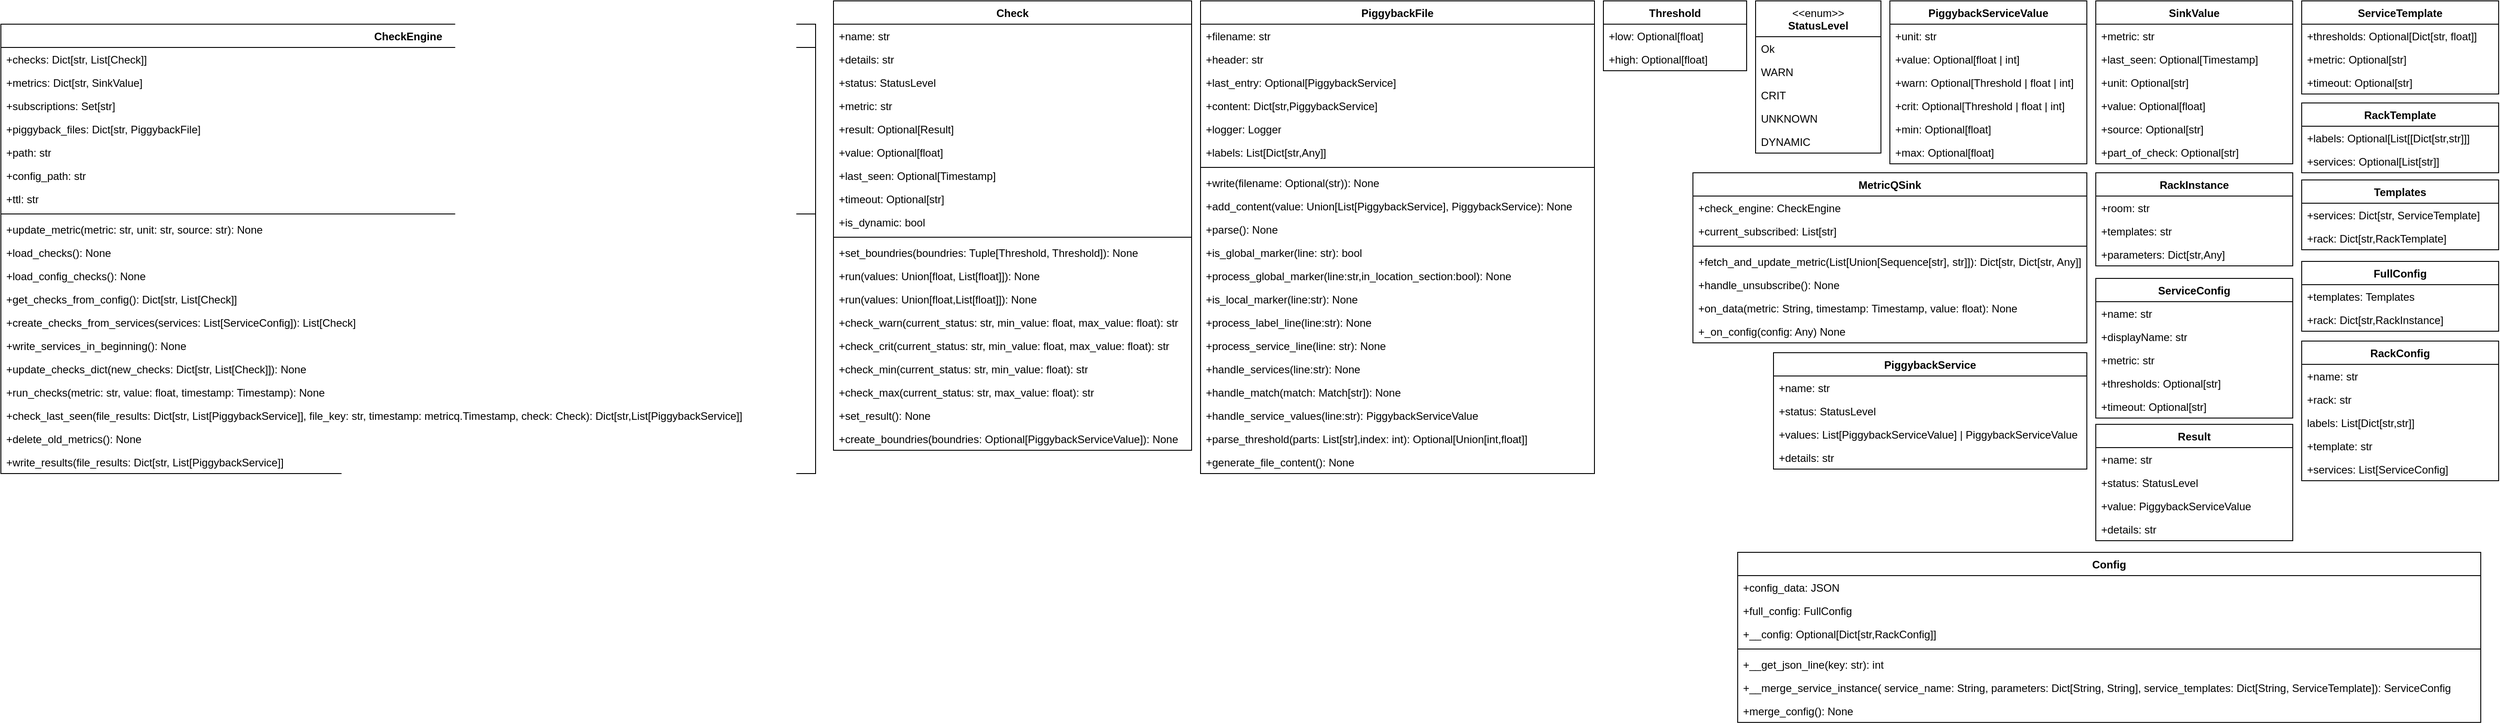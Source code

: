 <mxfile version="26.2.3">
  <diagram name="Page-1" id="OZbyIuNmOI4yqD_JnYF7">
    <mxGraphModel dx="3698" dy="828" grid="1" gridSize="10" guides="1" tooltips="1" connect="1" arrows="1" fold="1" page="1" pageScale="1" pageWidth="1169" pageHeight="827" math="0" shadow="0">
      <root>
        <mxCell id="0" />
        <mxCell id="1" parent="0" />
        <mxCell id="0-AHexJzBqizhexnup21-1" value="MetricQSink" style="swimlane;fontStyle=1;align=center;verticalAlign=top;childLayout=stackLayout;horizontal=1;startSize=26;horizontalStack=0;resizeParent=1;resizeParentMax=0;resizeLast=0;collapsible=1;marginBottom=0;whiteSpace=wrap;html=1;" parent="1" vertex="1">
          <mxGeometry x="260" y="202" width="440" height="190" as="geometry" />
        </mxCell>
        <mxCell id="0-AHexJzBqizhexnup21-2" value="+check_engine: CheckEngine" style="text;strokeColor=none;fillColor=none;align=left;verticalAlign=top;spacingLeft=4;spacingRight=4;overflow=hidden;rotatable=0;points=[[0,0.5],[1,0.5]];portConstraint=eastwest;whiteSpace=wrap;html=1;" parent="0-AHexJzBqizhexnup21-1" vertex="1">
          <mxGeometry y="26" width="440" height="26" as="geometry" />
        </mxCell>
        <mxCell id="0-AHexJzBqizhexnup21-8" value="+current_subscribed: List[str]" style="text;strokeColor=none;fillColor=none;align=left;verticalAlign=top;spacingLeft=4;spacingRight=4;overflow=hidden;rotatable=0;points=[[0,0.5],[1,0.5]];portConstraint=eastwest;whiteSpace=wrap;html=1;" parent="0-AHexJzBqizhexnup21-1" vertex="1">
          <mxGeometry y="52" width="440" height="26" as="geometry" />
        </mxCell>
        <mxCell id="0-AHexJzBqizhexnup21-3" value="" style="line;strokeWidth=1;fillColor=none;align=left;verticalAlign=middle;spacingTop=-1;spacingLeft=3;spacingRight=3;rotatable=0;labelPosition=right;points=[];portConstraint=eastwest;strokeColor=inherit;" parent="0-AHexJzBqizhexnup21-1" vertex="1">
          <mxGeometry y="78" width="440" height="8" as="geometry" />
        </mxCell>
        <mxCell id="0-AHexJzBqizhexnup21-4" value="&lt;div&gt;+fetch_and_update_metric(List[Union[Sequence[str], str]]): Dict[str, Dict[str, Any]]&lt;/div&gt;" style="text;strokeColor=none;fillColor=none;align=left;verticalAlign=top;spacingLeft=4;spacingRight=4;overflow=hidden;rotatable=0;points=[[0,0.5],[1,0.5]];portConstraint=eastwest;whiteSpace=wrap;html=1;" parent="0-AHexJzBqizhexnup21-1" vertex="1">
          <mxGeometry y="86" width="440" height="26" as="geometry" />
        </mxCell>
        <mxCell id="0-AHexJzBqizhexnup21-5" value="+handle_unsubscribe(): None" style="text;strokeColor=none;fillColor=none;align=left;verticalAlign=top;spacingLeft=4;spacingRight=4;overflow=hidden;rotatable=0;points=[[0,0.5],[1,0.5]];portConstraint=eastwest;whiteSpace=wrap;html=1;" parent="0-AHexJzBqizhexnup21-1" vertex="1">
          <mxGeometry y="112" width="440" height="26" as="geometry" />
        </mxCell>
        <mxCell id="0-AHexJzBqizhexnup21-6" value="+on_data(metric: String, timestamp: Timestamp, value: float): None" style="text;strokeColor=none;fillColor=none;align=left;verticalAlign=top;spacingLeft=4;spacingRight=4;overflow=hidden;rotatable=0;points=[[0,0.5],[1,0.5]];portConstraint=eastwest;whiteSpace=wrap;html=1;" parent="0-AHexJzBqizhexnup21-1" vertex="1">
          <mxGeometry y="138" width="440" height="26" as="geometry" />
        </mxCell>
        <mxCell id="0-AHexJzBqizhexnup21-7" value="+_on_config(config: Any) None" style="text;strokeColor=none;fillColor=none;align=left;verticalAlign=top;spacingLeft=4;spacingRight=4;overflow=hidden;rotatable=0;points=[[0,0.5],[1,0.5]];portConstraint=eastwest;whiteSpace=wrap;html=1;" parent="0-AHexJzBqizhexnup21-1" vertex="1">
          <mxGeometry y="164" width="440" height="26" as="geometry" />
        </mxCell>
        <mxCell id="0-AHexJzBqizhexnup21-13" value="SinkValue" style="swimlane;fontStyle=1;align=center;verticalAlign=top;childLayout=stackLayout;horizontal=1;startSize=26;horizontalStack=0;resizeParent=1;resizeParentMax=0;resizeLast=0;collapsible=1;marginBottom=0;whiteSpace=wrap;html=1;" parent="1" vertex="1">
          <mxGeometry x="710" y="10" width="220" height="182" as="geometry" />
        </mxCell>
        <mxCell id="0-AHexJzBqizhexnup21-18" value="+metric: str" style="text;strokeColor=none;fillColor=none;align=left;verticalAlign=top;spacingLeft=4;spacingRight=4;overflow=hidden;rotatable=0;points=[[0,0.5],[1,0.5]];portConstraint=eastwest;whiteSpace=wrap;html=1;" parent="0-AHexJzBqizhexnup21-13" vertex="1">
          <mxGeometry y="26" width="220" height="26" as="geometry" />
        </mxCell>
        <mxCell id="0-AHexJzBqizhexnup21-17" value="+last_seen: Optional[Timestamp]" style="text;strokeColor=none;fillColor=none;align=left;verticalAlign=top;spacingLeft=4;spacingRight=4;overflow=hidden;rotatable=0;points=[[0,0.5],[1,0.5]];portConstraint=eastwest;whiteSpace=wrap;html=1;" parent="0-AHexJzBqizhexnup21-13" vertex="1">
          <mxGeometry y="52" width="220" height="26" as="geometry" />
        </mxCell>
        <mxCell id="0-AHexJzBqizhexnup21-19" value="+unit: Optional[str]" style="text;strokeColor=none;fillColor=none;align=left;verticalAlign=top;spacingLeft=4;spacingRight=4;overflow=hidden;rotatable=0;points=[[0,0.5],[1,0.5]];portConstraint=eastwest;whiteSpace=wrap;html=1;" parent="0-AHexJzBqizhexnup21-13" vertex="1">
          <mxGeometry y="78" width="220" height="26" as="geometry" />
        </mxCell>
        <mxCell id="0-AHexJzBqizhexnup21-21" value="+value: Optional[float]" style="text;strokeColor=none;fillColor=none;align=left;verticalAlign=top;spacingLeft=4;spacingRight=4;overflow=hidden;rotatable=0;points=[[0,0.5],[1,0.5]];portConstraint=eastwest;whiteSpace=wrap;html=1;" parent="0-AHexJzBqizhexnup21-13" vertex="1">
          <mxGeometry y="104" width="220" height="26" as="geometry" />
        </mxCell>
        <mxCell id="0-AHexJzBqizhexnup21-20" value="+source: Optional[str]" style="text;strokeColor=none;fillColor=none;align=left;verticalAlign=top;spacingLeft=4;spacingRight=4;overflow=hidden;rotatable=0;points=[[0,0.5],[1,0.5]];portConstraint=eastwest;whiteSpace=wrap;html=1;" parent="0-AHexJzBqizhexnup21-13" vertex="1">
          <mxGeometry y="130" width="220" height="26" as="geometry" />
        </mxCell>
        <mxCell id="0-AHexJzBqizhexnup21-14" value="+part_of_check: Optional[str]" style="text;strokeColor=none;fillColor=none;align=left;verticalAlign=top;spacingLeft=4;spacingRight=4;overflow=hidden;rotatable=0;points=[[0,0.5],[1,0.5]];portConstraint=eastwest;whiteSpace=wrap;html=1;" parent="0-AHexJzBqizhexnup21-13" vertex="1">
          <mxGeometry y="156" width="220" height="26" as="geometry" />
        </mxCell>
        <mxCell id="0-AHexJzBqizhexnup21-30" value="ServiceTemplate" style="swimlane;fontStyle=1;align=center;verticalAlign=top;childLayout=stackLayout;horizontal=1;startSize=26;horizontalStack=0;resizeParent=1;resizeParentMax=0;resizeLast=0;collapsible=1;marginBottom=0;whiteSpace=wrap;html=1;" parent="1" vertex="1">
          <mxGeometry x="940" y="10" width="220" height="104" as="geometry" />
        </mxCell>
        <mxCell id="0-AHexJzBqizhexnup21-31" value="+thresholds: Optional[Dict[str, float]]" style="text;strokeColor=none;fillColor=none;align=left;verticalAlign=top;spacingLeft=4;spacingRight=4;overflow=hidden;rotatable=0;points=[[0,0.5],[1,0.5]];portConstraint=eastwest;whiteSpace=wrap;html=1;" parent="0-AHexJzBqizhexnup21-30" vertex="1">
          <mxGeometry y="26" width="220" height="26" as="geometry" />
        </mxCell>
        <mxCell id="0-AHexJzBqizhexnup21-32" value="+metric: Optional[str]" style="text;strokeColor=none;fillColor=none;align=left;verticalAlign=top;spacingLeft=4;spacingRight=4;overflow=hidden;rotatable=0;points=[[0,0.5],[1,0.5]];portConstraint=eastwest;whiteSpace=wrap;html=1;" parent="0-AHexJzBqizhexnup21-30" vertex="1">
          <mxGeometry y="52" width="220" height="26" as="geometry" />
        </mxCell>
        <mxCell id="0-AHexJzBqizhexnup21-33" value="+timeout: Optional[str]" style="text;strokeColor=none;fillColor=none;align=left;verticalAlign=top;spacingLeft=4;spacingRight=4;overflow=hidden;rotatable=0;points=[[0,0.5],[1,0.5]];portConstraint=eastwest;whiteSpace=wrap;html=1;" parent="0-AHexJzBqizhexnup21-30" vertex="1">
          <mxGeometry y="78" width="220" height="26" as="geometry" />
        </mxCell>
        <mxCell id="0-AHexJzBqizhexnup21-37" value="RackTemplate" style="swimlane;fontStyle=1;align=center;verticalAlign=top;childLayout=stackLayout;horizontal=1;startSize=26;horizontalStack=0;resizeParent=1;resizeParentMax=0;resizeLast=0;collapsible=1;marginBottom=0;whiteSpace=wrap;html=1;" parent="1" vertex="1">
          <mxGeometry x="940" y="124" width="220" height="78" as="geometry" />
        </mxCell>
        <mxCell id="0-AHexJzBqizhexnup21-38" value="+labels: Optional[List[[Dict[str,str]]]" style="text;strokeColor=none;fillColor=none;align=left;verticalAlign=top;spacingLeft=4;spacingRight=4;overflow=hidden;rotatable=0;points=[[0,0.5],[1,0.5]];portConstraint=eastwest;whiteSpace=wrap;html=1;" parent="0-AHexJzBqizhexnup21-37" vertex="1">
          <mxGeometry y="26" width="220" height="26" as="geometry" />
        </mxCell>
        <mxCell id="0-AHexJzBqizhexnup21-39" value="+services: Optional[List[str]]" style="text;strokeColor=none;fillColor=none;align=left;verticalAlign=top;spacingLeft=4;spacingRight=4;overflow=hidden;rotatable=0;points=[[0,0.5],[1,0.5]];portConstraint=eastwest;whiteSpace=wrap;html=1;" parent="0-AHexJzBqizhexnup21-37" vertex="1">
          <mxGeometry y="52" width="220" height="26" as="geometry" />
        </mxCell>
        <mxCell id="0-AHexJzBqizhexnup21-41" value="Templates" style="swimlane;fontStyle=1;align=center;verticalAlign=top;childLayout=stackLayout;horizontal=1;startSize=26;horizontalStack=0;resizeParent=1;resizeParentMax=0;resizeLast=0;collapsible=1;marginBottom=0;whiteSpace=wrap;html=1;" parent="1" vertex="1">
          <mxGeometry x="940" y="210" width="220" height="78" as="geometry" />
        </mxCell>
        <mxCell id="0-AHexJzBqizhexnup21-42" value="+services: Dict[str, ServiceTemplate]" style="text;strokeColor=none;fillColor=none;align=left;verticalAlign=top;spacingLeft=4;spacingRight=4;overflow=hidden;rotatable=0;points=[[0,0.5],[1,0.5]];portConstraint=eastwest;whiteSpace=wrap;html=1;" parent="0-AHexJzBqizhexnup21-41" vertex="1">
          <mxGeometry y="26" width="220" height="26" as="geometry" />
        </mxCell>
        <mxCell id="0-AHexJzBqizhexnup21-43" value="+rack: Dict[str,RackTemplate]" style="text;strokeColor=none;fillColor=none;align=left;verticalAlign=top;spacingLeft=4;spacingRight=4;overflow=hidden;rotatable=0;points=[[0,0.5],[1,0.5]];portConstraint=eastwest;whiteSpace=wrap;html=1;" parent="0-AHexJzBqizhexnup21-41" vertex="1">
          <mxGeometry y="52" width="220" height="26" as="geometry" />
        </mxCell>
        <mxCell id="0-AHexJzBqizhexnup21-44" value="RackInstance" style="swimlane;fontStyle=1;align=center;verticalAlign=top;childLayout=stackLayout;horizontal=1;startSize=26;horizontalStack=0;resizeParent=1;resizeParentMax=0;resizeLast=0;collapsible=1;marginBottom=0;whiteSpace=wrap;html=1;" parent="1" vertex="1">
          <mxGeometry x="710" y="202" width="220" height="104" as="geometry" />
        </mxCell>
        <mxCell id="0-AHexJzBqizhexnup21-45" value="+room: str" style="text;strokeColor=none;fillColor=none;align=left;verticalAlign=top;spacingLeft=4;spacingRight=4;overflow=hidden;rotatable=0;points=[[0,0.5],[1,0.5]];portConstraint=eastwest;whiteSpace=wrap;html=1;" parent="0-AHexJzBqizhexnup21-44" vertex="1">
          <mxGeometry y="26" width="220" height="26" as="geometry" />
        </mxCell>
        <mxCell id="0-AHexJzBqizhexnup21-46" value="+templates: str" style="text;strokeColor=none;fillColor=none;align=left;verticalAlign=top;spacingLeft=4;spacingRight=4;overflow=hidden;rotatable=0;points=[[0,0.5],[1,0.5]];portConstraint=eastwest;whiteSpace=wrap;html=1;" parent="0-AHexJzBqizhexnup21-44" vertex="1">
          <mxGeometry y="52" width="220" height="26" as="geometry" />
        </mxCell>
        <mxCell id="0-AHexJzBqizhexnup21-47" value="+parameters: Dict[str,Any]" style="text;strokeColor=none;fillColor=none;align=left;verticalAlign=top;spacingLeft=4;spacingRight=4;overflow=hidden;rotatable=0;points=[[0,0.5],[1,0.5]];portConstraint=eastwest;whiteSpace=wrap;html=1;" parent="0-AHexJzBqizhexnup21-44" vertex="1">
          <mxGeometry y="78" width="220" height="26" as="geometry" />
        </mxCell>
        <mxCell id="0-AHexJzBqizhexnup21-48" value="FullConfig" style="swimlane;fontStyle=1;align=center;verticalAlign=top;childLayout=stackLayout;horizontal=1;startSize=26;horizontalStack=0;resizeParent=1;resizeParentMax=0;resizeLast=0;collapsible=1;marginBottom=0;whiteSpace=wrap;html=1;" parent="1" vertex="1">
          <mxGeometry x="940" y="301" width="220" height="78" as="geometry" />
        </mxCell>
        <mxCell id="0-AHexJzBqizhexnup21-49" value="+templates: Templates" style="text;strokeColor=none;fillColor=none;align=left;verticalAlign=top;spacingLeft=4;spacingRight=4;overflow=hidden;rotatable=0;points=[[0,0.5],[1,0.5]];portConstraint=eastwest;whiteSpace=wrap;html=1;" parent="0-AHexJzBqizhexnup21-48" vertex="1">
          <mxGeometry y="26" width="220" height="26" as="geometry" />
        </mxCell>
        <mxCell id="0-AHexJzBqizhexnup21-50" value="+rack: Dict[str,RackInstance]" style="text;strokeColor=none;fillColor=none;align=left;verticalAlign=top;spacingLeft=4;spacingRight=4;overflow=hidden;rotatable=0;points=[[0,0.5],[1,0.5]];portConstraint=eastwest;whiteSpace=wrap;html=1;" parent="0-AHexJzBqizhexnup21-48" vertex="1">
          <mxGeometry y="52" width="220" height="26" as="geometry" />
        </mxCell>
        <mxCell id="0-AHexJzBqizhexnup21-51" value="ServiceConfig" style="swimlane;fontStyle=1;align=center;verticalAlign=top;childLayout=stackLayout;horizontal=1;startSize=26;horizontalStack=0;resizeParent=1;resizeParentMax=0;resizeLast=0;collapsible=1;marginBottom=0;whiteSpace=wrap;html=1;" parent="1" vertex="1">
          <mxGeometry x="710" y="320" width="220" height="156" as="geometry" />
        </mxCell>
        <mxCell id="0-AHexJzBqizhexnup21-52" value="+name: str" style="text;strokeColor=none;fillColor=none;align=left;verticalAlign=top;spacingLeft=4;spacingRight=4;overflow=hidden;rotatable=0;points=[[0,0.5],[1,0.5]];portConstraint=eastwest;whiteSpace=wrap;html=1;" parent="0-AHexJzBqizhexnup21-51" vertex="1">
          <mxGeometry y="26" width="220" height="26" as="geometry" />
        </mxCell>
        <mxCell id="0-AHexJzBqizhexnup21-53" value="+displayName: str" style="text;strokeColor=none;fillColor=none;align=left;verticalAlign=top;spacingLeft=4;spacingRight=4;overflow=hidden;rotatable=0;points=[[0,0.5],[1,0.5]];portConstraint=eastwest;whiteSpace=wrap;html=1;" parent="0-AHexJzBqizhexnup21-51" vertex="1">
          <mxGeometry y="52" width="220" height="26" as="geometry" />
        </mxCell>
        <mxCell id="0-AHexJzBqizhexnup21-54" value="+metric: str" style="text;strokeColor=none;fillColor=none;align=left;verticalAlign=top;spacingLeft=4;spacingRight=4;overflow=hidden;rotatable=0;points=[[0,0.5],[1,0.5]];portConstraint=eastwest;whiteSpace=wrap;html=1;" parent="0-AHexJzBqizhexnup21-51" vertex="1">
          <mxGeometry y="78" width="220" height="26" as="geometry" />
        </mxCell>
        <mxCell id="0-AHexJzBqizhexnup21-55" value="+thresholds: Optional[str]" style="text;strokeColor=none;fillColor=none;align=left;verticalAlign=top;spacingLeft=4;spacingRight=4;overflow=hidden;rotatable=0;points=[[0,0.5],[1,0.5]];portConstraint=eastwest;whiteSpace=wrap;html=1;" parent="0-AHexJzBqizhexnup21-51" vertex="1">
          <mxGeometry y="104" width="220" height="26" as="geometry" />
        </mxCell>
        <mxCell id="0-AHexJzBqizhexnup21-56" value="+timeout: Optional[str]" style="text;strokeColor=none;fillColor=none;align=left;verticalAlign=top;spacingLeft=4;spacingRight=4;overflow=hidden;rotatable=0;points=[[0,0.5],[1,0.5]];portConstraint=eastwest;whiteSpace=wrap;html=1;" parent="0-AHexJzBqizhexnup21-51" vertex="1">
          <mxGeometry y="130" width="220" height="26" as="geometry" />
        </mxCell>
        <mxCell id="0-AHexJzBqizhexnup21-58" value="RackConfig" style="swimlane;fontStyle=1;align=center;verticalAlign=top;childLayout=stackLayout;horizontal=1;startSize=26;horizontalStack=0;resizeParent=1;resizeParentMax=0;resizeLast=0;collapsible=1;marginBottom=0;whiteSpace=wrap;html=1;" parent="1" vertex="1">
          <mxGeometry x="940" y="390" width="220" height="156" as="geometry" />
        </mxCell>
        <mxCell id="0-AHexJzBqizhexnup21-59" value="+name: str" style="text;strokeColor=none;fillColor=none;align=left;verticalAlign=top;spacingLeft=4;spacingRight=4;overflow=hidden;rotatable=0;points=[[0,0.5],[1,0.5]];portConstraint=eastwest;whiteSpace=wrap;html=1;" parent="0-AHexJzBqizhexnup21-58" vertex="1">
          <mxGeometry y="26" width="220" height="26" as="geometry" />
        </mxCell>
        <mxCell id="0-AHexJzBqizhexnup21-60" value="+rack: str" style="text;strokeColor=none;fillColor=none;align=left;verticalAlign=top;spacingLeft=4;spacingRight=4;overflow=hidden;rotatable=0;points=[[0,0.5],[1,0.5]];portConstraint=eastwest;whiteSpace=wrap;html=1;" parent="0-AHexJzBqizhexnup21-58" vertex="1">
          <mxGeometry y="52" width="220" height="26" as="geometry" />
        </mxCell>
        <mxCell id="0-AHexJzBqizhexnup21-61" value="labels: List[Dict[str,str]]" style="text;strokeColor=none;fillColor=none;align=left;verticalAlign=top;spacingLeft=4;spacingRight=4;overflow=hidden;rotatable=0;points=[[0,0.5],[1,0.5]];portConstraint=eastwest;whiteSpace=wrap;html=1;" parent="0-AHexJzBqizhexnup21-58" vertex="1">
          <mxGeometry y="78" width="220" height="26" as="geometry" />
        </mxCell>
        <mxCell id="0-AHexJzBqizhexnup21-62" value="+template: str" style="text;strokeColor=none;fillColor=none;align=left;verticalAlign=top;spacingLeft=4;spacingRight=4;overflow=hidden;rotatable=0;points=[[0,0.5],[1,0.5]];portConstraint=eastwest;whiteSpace=wrap;html=1;" parent="0-AHexJzBqizhexnup21-58" vertex="1">
          <mxGeometry y="104" width="220" height="26" as="geometry" />
        </mxCell>
        <mxCell id="0-AHexJzBqizhexnup21-63" value="+services: List[ServiceConfig]" style="text;strokeColor=none;fillColor=none;align=left;verticalAlign=top;spacingLeft=4;spacingRight=4;overflow=hidden;rotatable=0;points=[[0,0.5],[1,0.5]];portConstraint=eastwest;whiteSpace=wrap;html=1;" parent="0-AHexJzBqizhexnup21-58" vertex="1">
          <mxGeometry y="130" width="220" height="26" as="geometry" />
        </mxCell>
        <mxCell id="0-AHexJzBqizhexnup21-64" value="Config" style="swimlane;fontStyle=1;align=center;verticalAlign=top;childLayout=stackLayout;horizontal=1;startSize=26;horizontalStack=0;resizeParent=1;resizeParentMax=0;resizeLast=0;collapsible=1;marginBottom=0;whiteSpace=wrap;html=1;" parent="1" vertex="1">
          <mxGeometry x="310" y="626" width="830" height="190" as="geometry" />
        </mxCell>
        <mxCell id="0-AHexJzBqizhexnup21-68" value="+config_data: JSON" style="text;strokeColor=none;fillColor=none;align=left;verticalAlign=top;spacingLeft=4;spacingRight=4;overflow=hidden;rotatable=0;points=[[0,0.5],[1,0.5]];portConstraint=eastwest;whiteSpace=wrap;html=1;" parent="0-AHexJzBqizhexnup21-64" vertex="1">
          <mxGeometry y="26" width="830" height="26" as="geometry" />
        </mxCell>
        <mxCell id="0-AHexJzBqizhexnup21-69" value="+full_config: FullConfig" style="text;strokeColor=none;fillColor=none;align=left;verticalAlign=top;spacingLeft=4;spacingRight=4;overflow=hidden;rotatable=0;points=[[0,0.5],[1,0.5]];portConstraint=eastwest;whiteSpace=wrap;html=1;" parent="0-AHexJzBqizhexnup21-64" vertex="1">
          <mxGeometry y="52" width="830" height="26" as="geometry" />
        </mxCell>
        <mxCell id="0-AHexJzBqizhexnup21-65" value="+__config: Optional[Dict[str,RackConfig]]" style="text;strokeColor=none;fillColor=none;align=left;verticalAlign=top;spacingLeft=4;spacingRight=4;overflow=hidden;rotatable=0;points=[[0,0.5],[1,0.5]];portConstraint=eastwest;whiteSpace=wrap;html=1;" parent="0-AHexJzBqizhexnup21-64" vertex="1">
          <mxGeometry y="78" width="830" height="26" as="geometry" />
        </mxCell>
        <mxCell id="0-AHexJzBqizhexnup21-66" value="" style="line;strokeWidth=1;fillColor=none;align=left;verticalAlign=middle;spacingTop=-1;spacingLeft=3;spacingRight=3;rotatable=0;labelPosition=right;points=[];portConstraint=eastwest;strokeColor=inherit;" parent="0-AHexJzBqizhexnup21-64" vertex="1">
          <mxGeometry y="104" width="830" height="8" as="geometry" />
        </mxCell>
        <mxCell id="0-AHexJzBqizhexnup21-71" value="+__get_json_line(key: str): int" style="text;strokeColor=none;fillColor=none;align=left;verticalAlign=top;spacingLeft=4;spacingRight=4;overflow=hidden;rotatable=0;points=[[0,0.5],[1,0.5]];portConstraint=eastwest;whiteSpace=wrap;html=1;" parent="0-AHexJzBqizhexnup21-64" vertex="1">
          <mxGeometry y="112" width="830" height="26" as="geometry" />
        </mxCell>
        <mxCell id="0-AHexJzBqizhexnup21-70" value="+__merge_service_instance(&amp;nbsp;service_name: String, parameters: Dict[String, String], service_templates: Dict[String, ServiceTemplate]): ServiceConfig" style="text;strokeColor=none;fillColor=none;align=left;verticalAlign=top;spacingLeft=4;spacingRight=4;overflow=hidden;rotatable=0;points=[[0,0.5],[1,0.5]];portConstraint=eastwest;whiteSpace=wrap;html=1;" parent="0-AHexJzBqizhexnup21-64" vertex="1">
          <mxGeometry y="138" width="830" height="26" as="geometry" />
        </mxCell>
        <mxCell id="0-AHexJzBqizhexnup21-67" value="+merge_config(): None" style="text;strokeColor=none;fillColor=none;align=left;verticalAlign=top;spacingLeft=4;spacingRight=4;overflow=hidden;rotatable=0;points=[[0,0.5],[1,0.5]];portConstraint=eastwest;whiteSpace=wrap;html=1;" parent="0-AHexJzBqizhexnup21-64" vertex="1">
          <mxGeometry y="164" width="830" height="26" as="geometry" />
        </mxCell>
        <mxCell id="0-AHexJzBqizhexnup21-72" value="Result" style="swimlane;fontStyle=1;align=center;verticalAlign=top;childLayout=stackLayout;horizontal=1;startSize=26;horizontalStack=0;resizeParent=1;resizeParentMax=0;resizeLast=0;collapsible=1;marginBottom=0;whiteSpace=wrap;html=1;" parent="1" vertex="1">
          <mxGeometry x="710" y="483" width="220" height="130" as="geometry" />
        </mxCell>
        <mxCell id="0-AHexJzBqizhexnup21-73" value="+name: str" style="text;strokeColor=none;fillColor=none;align=left;verticalAlign=top;spacingLeft=4;spacingRight=4;overflow=hidden;rotatable=0;points=[[0,0.5],[1,0.5]];portConstraint=eastwest;whiteSpace=wrap;html=1;" parent="0-AHexJzBqizhexnup21-72" vertex="1">
          <mxGeometry y="26" width="220" height="26" as="geometry" />
        </mxCell>
        <mxCell id="0-AHexJzBqizhexnup21-74" value="+status: StatusLevel" style="text;strokeColor=none;fillColor=none;align=left;verticalAlign=top;spacingLeft=4;spacingRight=4;overflow=hidden;rotatable=0;points=[[0,0.5],[1,0.5]];portConstraint=eastwest;whiteSpace=wrap;html=1;" parent="0-AHexJzBqizhexnup21-72" vertex="1">
          <mxGeometry y="52" width="220" height="26" as="geometry" />
        </mxCell>
        <mxCell id="0-AHexJzBqizhexnup21-75" value="+value: PiggybackServiceValue" style="text;strokeColor=none;fillColor=none;align=left;verticalAlign=top;spacingLeft=4;spacingRight=4;overflow=hidden;rotatable=0;points=[[0,0.5],[1,0.5]];portConstraint=eastwest;whiteSpace=wrap;html=1;" parent="0-AHexJzBqizhexnup21-72" vertex="1">
          <mxGeometry y="78" width="220" height="26" as="geometry" />
        </mxCell>
        <mxCell id="0-AHexJzBqizhexnup21-76" value="+details: str" style="text;strokeColor=none;fillColor=none;align=left;verticalAlign=top;spacingLeft=4;spacingRight=4;overflow=hidden;rotatable=0;points=[[0,0.5],[1,0.5]];portConstraint=eastwest;whiteSpace=wrap;html=1;" parent="0-AHexJzBqizhexnup21-72" vertex="1">
          <mxGeometry y="104" width="220" height="26" as="geometry" />
        </mxCell>
        <mxCell id="0-AHexJzBqizhexnup21-78" value="Threshold" style="swimlane;fontStyle=1;align=center;verticalAlign=top;childLayout=stackLayout;horizontal=1;startSize=26;horizontalStack=0;resizeParent=1;resizeParentMax=0;resizeLast=0;collapsible=1;marginBottom=0;whiteSpace=wrap;html=1;" parent="1" vertex="1">
          <mxGeometry x="160" y="10" width="160" height="78" as="geometry" />
        </mxCell>
        <mxCell id="0-AHexJzBqizhexnup21-79" value="+low: Optional[float]" style="text;strokeColor=none;fillColor=none;align=left;verticalAlign=top;spacingLeft=4;spacingRight=4;overflow=hidden;rotatable=0;points=[[0,0.5],[1,0.5]];portConstraint=eastwest;whiteSpace=wrap;html=1;" parent="0-AHexJzBqizhexnup21-78" vertex="1">
          <mxGeometry y="26" width="160" height="26" as="geometry" />
        </mxCell>
        <mxCell id="0-AHexJzBqizhexnup21-82" value="+high: Optional[float]" style="text;strokeColor=none;fillColor=none;align=left;verticalAlign=top;spacingLeft=4;spacingRight=4;overflow=hidden;rotatable=0;points=[[0,0.5],[1,0.5]];portConstraint=eastwest;whiteSpace=wrap;html=1;" parent="0-AHexJzBqizhexnup21-78" vertex="1">
          <mxGeometry y="52" width="160" height="26" as="geometry" />
        </mxCell>
        <mxCell id="0-AHexJzBqizhexnup21-86" value="&amp;lt;&amp;lt;enum&amp;gt;&amp;gt;&lt;br&gt;&lt;b&gt;StatusLevel&lt;/b&gt;" style="swimlane;fontStyle=0;align=center;verticalAlign=top;childLayout=stackLayout;horizontal=1;startSize=40;horizontalStack=0;resizeParent=1;resizeParentMax=0;resizeLast=0;collapsible=0;marginBottom=0;html=1;whiteSpace=wrap;" parent="1" vertex="1">
          <mxGeometry x="330" y="10" width="140" height="170" as="geometry" />
        </mxCell>
        <mxCell id="0-AHexJzBqizhexnup21-94" value="Ok" style="text;strokeColor=none;fillColor=none;align=left;verticalAlign=top;spacingLeft=4;spacingRight=4;overflow=hidden;rotatable=0;points=[[0,0.5],[1,0.5]];portConstraint=eastwest;whiteSpace=wrap;html=1;" parent="0-AHexJzBqizhexnup21-86" vertex="1">
          <mxGeometry y="40" width="140" height="26" as="geometry" />
        </mxCell>
        <mxCell id="0-AHexJzBqizhexnup21-96" value="WARN" style="text;strokeColor=none;fillColor=none;align=left;verticalAlign=top;spacingLeft=4;spacingRight=4;overflow=hidden;rotatable=0;points=[[0,0.5],[1,0.5]];portConstraint=eastwest;whiteSpace=wrap;html=1;" parent="0-AHexJzBqizhexnup21-86" vertex="1">
          <mxGeometry y="66" width="140" height="26" as="geometry" />
        </mxCell>
        <mxCell id="0-AHexJzBqizhexnup21-97" value="CRIT" style="text;strokeColor=none;fillColor=none;align=left;verticalAlign=top;spacingLeft=4;spacingRight=4;overflow=hidden;rotatable=0;points=[[0,0.5],[1,0.5]];portConstraint=eastwest;whiteSpace=wrap;html=1;" parent="0-AHexJzBqizhexnup21-86" vertex="1">
          <mxGeometry y="92" width="140" height="26" as="geometry" />
        </mxCell>
        <mxCell id="0-AHexJzBqizhexnup21-98" value="UNKNOWN" style="text;strokeColor=none;fillColor=none;align=left;verticalAlign=top;spacingLeft=4;spacingRight=4;overflow=hidden;rotatable=0;points=[[0,0.5],[1,0.5]];portConstraint=eastwest;whiteSpace=wrap;html=1;" parent="0-AHexJzBqizhexnup21-86" vertex="1">
          <mxGeometry y="118" width="140" height="26" as="geometry" />
        </mxCell>
        <mxCell id="0-AHexJzBqizhexnup21-95" value="DYNAMIC" style="text;strokeColor=none;fillColor=none;align=left;verticalAlign=top;spacingLeft=4;spacingRight=4;overflow=hidden;rotatable=0;points=[[0,0.5],[1,0.5]];portConstraint=eastwest;whiteSpace=wrap;html=1;" parent="0-AHexJzBqizhexnup21-86" vertex="1">
          <mxGeometry y="144" width="140" height="26" as="geometry" />
        </mxCell>
        <mxCell id="0-AHexJzBqizhexnup21-99" value="PiggybackServiceValue" style="swimlane;fontStyle=1;align=center;verticalAlign=top;childLayout=stackLayout;horizontal=1;startSize=26;horizontalStack=0;resizeParent=1;resizeParentMax=0;resizeLast=0;collapsible=1;marginBottom=0;whiteSpace=wrap;html=1;" parent="1" vertex="1">
          <mxGeometry x="480" y="10" width="220" height="182" as="geometry" />
        </mxCell>
        <mxCell id="0-AHexJzBqizhexnup21-102" value="+unit: str" style="text;strokeColor=none;fillColor=none;align=left;verticalAlign=top;spacingLeft=4;spacingRight=4;overflow=hidden;rotatable=0;points=[[0,0.5],[1,0.5]];portConstraint=eastwest;whiteSpace=wrap;html=1;" parent="0-AHexJzBqizhexnup21-99" vertex="1">
          <mxGeometry y="26" width="220" height="26" as="geometry" />
        </mxCell>
        <mxCell id="0-AHexJzBqizhexnup21-100" value="+value: Optional[float | int]" style="text;strokeColor=none;fillColor=none;align=left;verticalAlign=top;spacingLeft=4;spacingRight=4;overflow=hidden;rotatable=0;points=[[0,0.5],[1,0.5]];portConstraint=eastwest;whiteSpace=wrap;html=1;" parent="0-AHexJzBqizhexnup21-99" vertex="1">
          <mxGeometry y="52" width="220" height="26" as="geometry" />
        </mxCell>
        <mxCell id="0-AHexJzBqizhexnup21-101" value="+warn: Optional[Threshold | float | int]" style="text;strokeColor=none;fillColor=none;align=left;verticalAlign=top;spacingLeft=4;spacingRight=4;overflow=hidden;rotatable=0;points=[[0,0.5],[1,0.5]];portConstraint=eastwest;whiteSpace=wrap;html=1;" parent="0-AHexJzBqizhexnup21-99" vertex="1">
          <mxGeometry y="78" width="220" height="26" as="geometry" />
        </mxCell>
        <mxCell id="0-AHexJzBqizhexnup21-103" value="+crit: Optional[Threshold | float | int]" style="text;strokeColor=none;fillColor=none;align=left;verticalAlign=top;spacingLeft=4;spacingRight=4;overflow=hidden;rotatable=0;points=[[0,0.5],[1,0.5]];portConstraint=eastwest;whiteSpace=wrap;html=1;" parent="0-AHexJzBqizhexnup21-99" vertex="1">
          <mxGeometry y="104" width="220" height="26" as="geometry" />
        </mxCell>
        <mxCell id="0-AHexJzBqizhexnup21-104" value="+min: Optional[float]" style="text;strokeColor=none;fillColor=none;align=left;verticalAlign=top;spacingLeft=4;spacingRight=4;overflow=hidden;rotatable=0;points=[[0,0.5],[1,0.5]];portConstraint=eastwest;whiteSpace=wrap;html=1;" parent="0-AHexJzBqizhexnup21-99" vertex="1">
          <mxGeometry y="130" width="220" height="26" as="geometry" />
        </mxCell>
        <mxCell id="0-AHexJzBqizhexnup21-105" value="+max: Optional[float]" style="text;strokeColor=none;fillColor=none;align=left;verticalAlign=top;spacingLeft=4;spacingRight=4;overflow=hidden;rotatable=0;points=[[0,0.5],[1,0.5]];portConstraint=eastwest;whiteSpace=wrap;html=1;" parent="0-AHexJzBqizhexnup21-99" vertex="1">
          <mxGeometry y="156" width="220" height="26" as="geometry" />
        </mxCell>
        <mxCell id="0-AHexJzBqizhexnup21-106" value="PiggybackService" style="swimlane;fontStyle=1;align=center;verticalAlign=top;childLayout=stackLayout;horizontal=1;startSize=26;horizontalStack=0;resizeParent=1;resizeParentMax=0;resizeLast=0;collapsible=1;marginBottom=0;whiteSpace=wrap;html=1;" parent="1" vertex="1">
          <mxGeometry x="350" y="403" width="350" height="130" as="geometry" />
        </mxCell>
        <mxCell id="0-AHexJzBqizhexnup21-107" value="+name: str" style="text;strokeColor=none;fillColor=none;align=left;verticalAlign=top;spacingLeft=4;spacingRight=4;overflow=hidden;rotatable=0;points=[[0,0.5],[1,0.5]];portConstraint=eastwest;whiteSpace=wrap;html=1;" parent="0-AHexJzBqizhexnup21-106" vertex="1">
          <mxGeometry y="26" width="350" height="26" as="geometry" />
        </mxCell>
        <mxCell id="0-AHexJzBqizhexnup21-108" value="+status: StatusLevel" style="text;strokeColor=none;fillColor=none;align=left;verticalAlign=top;spacingLeft=4;spacingRight=4;overflow=hidden;rotatable=0;points=[[0,0.5],[1,0.5]];portConstraint=eastwest;whiteSpace=wrap;html=1;" parent="0-AHexJzBqizhexnup21-106" vertex="1">
          <mxGeometry y="52" width="350" height="26" as="geometry" />
        </mxCell>
        <mxCell id="0-AHexJzBqizhexnup21-109" value="+values: List[PiggybackServiceValue] | PiggybackServiceValue" style="text;strokeColor=none;fillColor=none;align=left;verticalAlign=top;spacingLeft=4;spacingRight=4;overflow=hidden;rotatable=0;points=[[0,0.5],[1,0.5]];portConstraint=eastwest;whiteSpace=wrap;html=1;" parent="0-AHexJzBqizhexnup21-106" vertex="1">
          <mxGeometry y="78" width="350" height="26" as="geometry" />
        </mxCell>
        <mxCell id="0-AHexJzBqizhexnup21-110" value="+details: str" style="text;strokeColor=none;fillColor=none;align=left;verticalAlign=top;spacingLeft=4;spacingRight=4;overflow=hidden;rotatable=0;points=[[0,0.5],[1,0.5]];portConstraint=eastwest;whiteSpace=wrap;html=1;" parent="0-AHexJzBqizhexnup21-106" vertex="1">
          <mxGeometry y="104" width="350" height="26" as="geometry" />
        </mxCell>
        <mxCell id="0-AHexJzBqizhexnup21-111" value="PiggybackFile" style="swimlane;fontStyle=1;align=center;verticalAlign=top;childLayout=stackLayout;horizontal=1;startSize=26;horizontalStack=0;resizeParent=1;resizeParentMax=0;resizeLast=0;collapsible=1;marginBottom=0;whiteSpace=wrap;html=1;" parent="1" vertex="1">
          <mxGeometry x="-290" y="10" width="440" height="528" as="geometry" />
        </mxCell>
        <mxCell id="0-AHexJzBqizhexnup21-112" value="+filename: str" style="text;strokeColor=none;fillColor=none;align=left;verticalAlign=top;spacingLeft=4;spacingRight=4;overflow=hidden;rotatable=0;points=[[0,0.5],[1,0.5]];portConstraint=eastwest;whiteSpace=wrap;html=1;" parent="0-AHexJzBqizhexnup21-111" vertex="1">
          <mxGeometry y="26" width="440" height="26" as="geometry" />
        </mxCell>
        <mxCell id="0-AHexJzBqizhexnup21-113" value="+header: str" style="text;strokeColor=none;fillColor=none;align=left;verticalAlign=top;spacingLeft=4;spacingRight=4;overflow=hidden;rotatable=0;points=[[0,0.5],[1,0.5]];portConstraint=eastwest;whiteSpace=wrap;html=1;" parent="0-AHexJzBqizhexnup21-111" vertex="1">
          <mxGeometry y="52" width="440" height="26" as="geometry" />
        </mxCell>
        <mxCell id="0-AHexJzBqizhexnup21-119" value="+last_entry: Optional[PiggybackService]" style="text;strokeColor=none;fillColor=none;align=left;verticalAlign=top;spacingLeft=4;spacingRight=4;overflow=hidden;rotatable=0;points=[[0,0.5],[1,0.5]];portConstraint=eastwest;whiteSpace=wrap;html=1;" parent="0-AHexJzBqizhexnup21-111" vertex="1">
          <mxGeometry y="78" width="440" height="26" as="geometry" />
        </mxCell>
        <mxCell id="0-AHexJzBqizhexnup21-121" value="+content: Dict[str,PiggybackService]" style="text;strokeColor=none;fillColor=none;align=left;verticalAlign=top;spacingLeft=4;spacingRight=4;overflow=hidden;rotatable=0;points=[[0,0.5],[1,0.5]];portConstraint=eastwest;whiteSpace=wrap;html=1;" parent="0-AHexJzBqizhexnup21-111" vertex="1">
          <mxGeometry y="104" width="440" height="26" as="geometry" />
        </mxCell>
        <mxCell id="0-AHexJzBqizhexnup21-122" value="+logger: Logger" style="text;strokeColor=none;fillColor=none;align=left;verticalAlign=top;spacingLeft=4;spacingRight=4;overflow=hidden;rotatable=0;points=[[0,0.5],[1,0.5]];portConstraint=eastwest;whiteSpace=wrap;html=1;" parent="0-AHexJzBqizhexnup21-111" vertex="1">
          <mxGeometry y="130" width="440" height="26" as="geometry" />
        </mxCell>
        <mxCell id="0-AHexJzBqizhexnup21-120" value="+labels: List[Dict[str,Any]]" style="text;strokeColor=none;fillColor=none;align=left;verticalAlign=top;spacingLeft=4;spacingRight=4;overflow=hidden;rotatable=0;points=[[0,0.5],[1,0.5]];portConstraint=eastwest;whiteSpace=wrap;html=1;" parent="0-AHexJzBqizhexnup21-111" vertex="1">
          <mxGeometry y="156" width="440" height="26" as="geometry" />
        </mxCell>
        <mxCell id="0-AHexJzBqizhexnup21-114" value="" style="line;strokeWidth=1;fillColor=none;align=left;verticalAlign=middle;spacingTop=-1;spacingLeft=3;spacingRight=3;rotatable=0;labelPosition=right;points=[];portConstraint=eastwest;strokeColor=inherit;" parent="0-AHexJzBqizhexnup21-111" vertex="1">
          <mxGeometry y="182" width="440" height="8" as="geometry" />
        </mxCell>
        <mxCell id="0-AHexJzBqizhexnup21-131" value="+write(filename: Optional(str)): None" style="text;strokeColor=none;fillColor=none;align=left;verticalAlign=top;spacingLeft=4;spacingRight=4;overflow=hidden;rotatable=0;points=[[0,0.5],[1,0.5]];portConstraint=eastwest;whiteSpace=wrap;html=1;" parent="0-AHexJzBqizhexnup21-111" vertex="1">
          <mxGeometry y="190" width="440" height="26" as="geometry" />
        </mxCell>
        <mxCell id="0-AHexJzBqizhexnup21-115" value="+add_content(value: Union[List[PiggybackService], PiggybackService): None" style="text;strokeColor=none;fillColor=none;align=left;verticalAlign=top;spacingLeft=4;spacingRight=4;overflow=hidden;rotatable=0;points=[[0,0.5],[1,0.5]];portConstraint=eastwest;whiteSpace=wrap;html=1;" parent="0-AHexJzBqizhexnup21-111" vertex="1">
          <mxGeometry y="216" width="440" height="26" as="geometry" />
        </mxCell>
        <mxCell id="0-AHexJzBqizhexnup21-116" value="+parse(): None" style="text;strokeColor=none;fillColor=none;align=left;verticalAlign=top;spacingLeft=4;spacingRight=4;overflow=hidden;rotatable=0;points=[[0,0.5],[1,0.5]];portConstraint=eastwest;whiteSpace=wrap;html=1;" parent="0-AHexJzBqizhexnup21-111" vertex="1">
          <mxGeometry y="242" width="440" height="26" as="geometry" />
        </mxCell>
        <mxCell id="0-AHexJzBqizhexnup21-117" value="+is_global_marker(line: str): bool" style="text;strokeColor=none;fillColor=none;align=left;verticalAlign=top;spacingLeft=4;spacingRight=4;overflow=hidden;rotatable=0;points=[[0,0.5],[1,0.5]];portConstraint=eastwest;whiteSpace=wrap;html=1;" parent="0-AHexJzBqizhexnup21-111" vertex="1">
          <mxGeometry y="268" width="440" height="26" as="geometry" />
        </mxCell>
        <mxCell id="0-AHexJzBqizhexnup21-118" value="+process_global_marker(line:str,in_location_section:bool): None" style="text;strokeColor=none;fillColor=none;align=left;verticalAlign=top;spacingLeft=4;spacingRight=4;overflow=hidden;rotatable=0;points=[[0,0.5],[1,0.5]];portConstraint=eastwest;whiteSpace=wrap;html=1;" parent="0-AHexJzBqizhexnup21-111" vertex="1">
          <mxGeometry y="294" width="440" height="26" as="geometry" />
        </mxCell>
        <mxCell id="0-AHexJzBqizhexnup21-123" value="+is_local_marker(line:str): None" style="text;strokeColor=none;fillColor=none;align=left;verticalAlign=top;spacingLeft=4;spacingRight=4;overflow=hidden;rotatable=0;points=[[0,0.5],[1,0.5]];portConstraint=eastwest;whiteSpace=wrap;html=1;" parent="0-AHexJzBqizhexnup21-111" vertex="1">
          <mxGeometry y="320" width="440" height="26" as="geometry" />
        </mxCell>
        <mxCell id="0-AHexJzBqizhexnup21-124" value="+process_label_line(line:str): None" style="text;strokeColor=none;fillColor=none;align=left;verticalAlign=top;spacingLeft=4;spacingRight=4;overflow=hidden;rotatable=0;points=[[0,0.5],[1,0.5]];portConstraint=eastwest;whiteSpace=wrap;html=1;" parent="0-AHexJzBqizhexnup21-111" vertex="1">
          <mxGeometry y="346" width="440" height="26" as="geometry" />
        </mxCell>
        <mxCell id="0-AHexJzBqizhexnup21-128" value="+process_service_line(line: str): None" style="text;strokeColor=none;fillColor=none;align=left;verticalAlign=top;spacingLeft=4;spacingRight=4;overflow=hidden;rotatable=0;points=[[0,0.5],[1,0.5]];portConstraint=eastwest;whiteSpace=wrap;html=1;" parent="0-AHexJzBqizhexnup21-111" vertex="1">
          <mxGeometry y="372" width="440" height="26" as="geometry" />
        </mxCell>
        <mxCell id="0-AHexJzBqizhexnup21-125" value="+handle_services(line:str): None" style="text;strokeColor=none;fillColor=none;align=left;verticalAlign=top;spacingLeft=4;spacingRight=4;overflow=hidden;rotatable=0;points=[[0,0.5],[1,0.5]];portConstraint=eastwest;whiteSpace=wrap;html=1;" parent="0-AHexJzBqizhexnup21-111" vertex="1">
          <mxGeometry y="398" width="440" height="26" as="geometry" />
        </mxCell>
        <mxCell id="0-AHexJzBqizhexnup21-129" value="+handle_match(match: Match[str]): None" style="text;strokeColor=none;fillColor=none;align=left;verticalAlign=top;spacingLeft=4;spacingRight=4;overflow=hidden;rotatable=0;points=[[0,0.5],[1,0.5]];portConstraint=eastwest;whiteSpace=wrap;html=1;" parent="0-AHexJzBqizhexnup21-111" vertex="1">
          <mxGeometry y="424" width="440" height="26" as="geometry" />
        </mxCell>
        <mxCell id="0-AHexJzBqizhexnup21-130" value="+handle_service_values(line:str): PiggybackServiceValue" style="text;strokeColor=none;fillColor=none;align=left;verticalAlign=top;spacingLeft=4;spacingRight=4;overflow=hidden;rotatable=0;points=[[0,0.5],[1,0.5]];portConstraint=eastwest;whiteSpace=wrap;html=1;" parent="0-AHexJzBqizhexnup21-111" vertex="1">
          <mxGeometry y="450" width="440" height="26" as="geometry" />
        </mxCell>
        <mxCell id="0-AHexJzBqizhexnup21-126" value="+parse_threshold(parts: List[str],index: int): Optional[Union[int,float]]" style="text;strokeColor=none;fillColor=none;align=left;verticalAlign=top;spacingLeft=4;spacingRight=4;overflow=hidden;rotatable=0;points=[[0,0.5],[1,0.5]];portConstraint=eastwest;whiteSpace=wrap;html=1;" parent="0-AHexJzBqizhexnup21-111" vertex="1">
          <mxGeometry y="476" width="440" height="26" as="geometry" />
        </mxCell>
        <mxCell id="0-AHexJzBqizhexnup21-127" value="+generate_file_content(): None" style="text;strokeColor=none;fillColor=none;align=left;verticalAlign=top;spacingLeft=4;spacingRight=4;overflow=hidden;rotatable=0;points=[[0,0.5],[1,0.5]];portConstraint=eastwest;whiteSpace=wrap;html=1;" parent="0-AHexJzBqizhexnup21-111" vertex="1">
          <mxGeometry y="502" width="440" height="26" as="geometry" />
        </mxCell>
        <mxCell id="0-AHexJzBqizhexnup21-132" value="Check" style="swimlane;fontStyle=1;align=center;verticalAlign=top;childLayout=stackLayout;horizontal=1;startSize=26;horizontalStack=0;resizeParent=1;resizeParentMax=0;resizeLast=0;collapsible=1;marginBottom=0;whiteSpace=wrap;html=1;" parent="1" vertex="1">
          <mxGeometry x="-700" y="10" width="400" height="502" as="geometry" />
        </mxCell>
        <mxCell id="0-AHexJzBqizhexnup21-133" value="+name: str" style="text;strokeColor=none;fillColor=none;align=left;verticalAlign=top;spacingLeft=4;spacingRight=4;overflow=hidden;rotatable=0;points=[[0,0.5],[1,0.5]];portConstraint=eastwest;whiteSpace=wrap;html=1;" parent="0-AHexJzBqizhexnup21-132" vertex="1">
          <mxGeometry y="26" width="400" height="26" as="geometry" />
        </mxCell>
        <mxCell id="0-AHexJzBqizhexnup21-134" value="+details: str" style="text;strokeColor=none;fillColor=none;align=left;verticalAlign=top;spacingLeft=4;spacingRight=4;overflow=hidden;rotatable=0;points=[[0,0.5],[1,0.5]];portConstraint=eastwest;whiteSpace=wrap;html=1;" parent="0-AHexJzBqizhexnup21-132" vertex="1">
          <mxGeometry y="52" width="400" height="26" as="geometry" />
        </mxCell>
        <mxCell id="0-AHexJzBqizhexnup21-135" value="+status: StatusLevel" style="text;strokeColor=none;fillColor=none;align=left;verticalAlign=top;spacingLeft=4;spacingRight=4;overflow=hidden;rotatable=0;points=[[0,0.5],[1,0.5]];portConstraint=eastwest;whiteSpace=wrap;html=1;" parent="0-AHexJzBqizhexnup21-132" vertex="1">
          <mxGeometry y="78" width="400" height="26" as="geometry" />
        </mxCell>
        <mxCell id="0-AHexJzBqizhexnup21-136" value="+metric: str" style="text;strokeColor=none;fillColor=none;align=left;verticalAlign=top;spacingLeft=4;spacingRight=4;overflow=hidden;rotatable=0;points=[[0,0.5],[1,0.5]];portConstraint=eastwest;whiteSpace=wrap;html=1;" parent="0-AHexJzBqizhexnup21-132" vertex="1">
          <mxGeometry y="104" width="400" height="26" as="geometry" />
        </mxCell>
        <mxCell id="0-AHexJzBqizhexnup21-137" value="+result: Optional[Result]" style="text;strokeColor=none;fillColor=none;align=left;verticalAlign=top;spacingLeft=4;spacingRight=4;overflow=hidden;rotatable=0;points=[[0,0.5],[1,0.5]];portConstraint=eastwest;whiteSpace=wrap;html=1;" parent="0-AHexJzBqizhexnup21-132" vertex="1">
          <mxGeometry y="130" width="400" height="26" as="geometry" />
        </mxCell>
        <mxCell id="0-AHexJzBqizhexnup21-138" value="+value: Optional[float]" style="text;strokeColor=none;fillColor=none;align=left;verticalAlign=top;spacingLeft=4;spacingRight=4;overflow=hidden;rotatable=0;points=[[0,0.5],[1,0.5]];portConstraint=eastwest;whiteSpace=wrap;html=1;" parent="0-AHexJzBqizhexnup21-132" vertex="1">
          <mxGeometry y="156" width="400" height="26" as="geometry" />
        </mxCell>
        <mxCell id="0-AHexJzBqizhexnup21-153" value="+last_seen: Optional[Timestamp]" style="text;strokeColor=none;fillColor=none;align=left;verticalAlign=top;spacingLeft=4;spacingRight=4;overflow=hidden;rotatable=0;points=[[0,0.5],[1,0.5]];portConstraint=eastwest;whiteSpace=wrap;html=1;" parent="0-AHexJzBqizhexnup21-132" vertex="1">
          <mxGeometry y="182" width="400" height="26" as="geometry" />
        </mxCell>
        <mxCell id="0-AHexJzBqizhexnup21-154" value="+timeout: Optional[str]" style="text;strokeColor=none;fillColor=none;align=left;verticalAlign=top;spacingLeft=4;spacingRight=4;overflow=hidden;rotatable=0;points=[[0,0.5],[1,0.5]];portConstraint=eastwest;whiteSpace=wrap;html=1;" parent="0-AHexJzBqizhexnup21-132" vertex="1">
          <mxGeometry y="208" width="400" height="26" as="geometry" />
        </mxCell>
        <mxCell id="0-AHexJzBqizhexnup21-155" value="+is_dynamic: bool" style="text;strokeColor=none;fillColor=none;align=left;verticalAlign=top;spacingLeft=4;spacingRight=4;overflow=hidden;rotatable=0;points=[[0,0.5],[1,0.5]];portConstraint=eastwest;whiteSpace=wrap;html=1;" parent="0-AHexJzBqizhexnup21-132" vertex="1">
          <mxGeometry y="234" width="400" height="26" as="geometry" />
        </mxCell>
        <mxCell id="0-AHexJzBqizhexnup21-139" value="" style="line;strokeWidth=1;fillColor=none;align=left;verticalAlign=middle;spacingTop=-1;spacingLeft=3;spacingRight=3;rotatable=0;labelPosition=right;points=[];portConstraint=eastwest;strokeColor=inherit;" parent="0-AHexJzBqizhexnup21-132" vertex="1">
          <mxGeometry y="260" width="400" height="8" as="geometry" />
        </mxCell>
        <mxCell id="0-AHexJzBqizhexnup21-140" value="+set_boundries(boundries: Tuple[Threshold, Threshold]): None" style="text;strokeColor=none;fillColor=none;align=left;verticalAlign=top;spacingLeft=4;spacingRight=4;overflow=hidden;rotatable=0;points=[[0,0.5],[1,0.5]];portConstraint=eastwest;whiteSpace=wrap;html=1;" parent="0-AHexJzBqizhexnup21-132" vertex="1">
          <mxGeometry y="268" width="400" height="26" as="geometry" />
        </mxCell>
        <mxCell id="0-AHexJzBqizhexnup21-141" value="+run(values: Union[float, List[float]]): None" style="text;strokeColor=none;fillColor=none;align=left;verticalAlign=top;spacingLeft=4;spacingRight=4;overflow=hidden;rotatable=0;points=[[0,0.5],[1,0.5]];portConstraint=eastwest;whiteSpace=wrap;html=1;" parent="0-AHexJzBqizhexnup21-132" vertex="1">
          <mxGeometry y="294" width="400" height="26" as="geometry" />
        </mxCell>
        <mxCell id="0-AHexJzBqizhexnup21-142" value="+run(values: Union[float,List[float]]): None" style="text;strokeColor=none;fillColor=none;align=left;verticalAlign=top;spacingLeft=4;spacingRight=4;overflow=hidden;rotatable=0;points=[[0,0.5],[1,0.5]];portConstraint=eastwest;whiteSpace=wrap;html=1;" parent="0-AHexJzBqizhexnup21-132" vertex="1">
          <mxGeometry y="320" width="400" height="26" as="geometry" />
        </mxCell>
        <mxCell id="0-AHexJzBqizhexnup21-143" value="+check_warn(current_status: str, min_value: float, max_value: float): str" style="text;strokeColor=none;fillColor=none;align=left;verticalAlign=top;spacingLeft=4;spacingRight=4;overflow=hidden;rotatable=0;points=[[0,0.5],[1,0.5]];portConstraint=eastwest;whiteSpace=wrap;html=1;" parent="0-AHexJzBqizhexnup21-132" vertex="1">
          <mxGeometry y="346" width="400" height="26" as="geometry" />
        </mxCell>
        <mxCell id="0-AHexJzBqizhexnup21-144" value="+check_crit(current_status: str, min_value: float, max_value: float): str" style="text;strokeColor=none;fillColor=none;align=left;verticalAlign=top;spacingLeft=4;spacingRight=4;overflow=hidden;rotatable=0;points=[[0,0.5],[1,0.5]];portConstraint=eastwest;whiteSpace=wrap;html=1;" parent="0-AHexJzBqizhexnup21-132" vertex="1">
          <mxGeometry y="372" width="400" height="26" as="geometry" />
        </mxCell>
        <mxCell id="0-AHexJzBqizhexnup21-145" value="+check_min(current_status: str, min_value: float): str" style="text;strokeColor=none;fillColor=none;align=left;verticalAlign=top;spacingLeft=4;spacingRight=4;overflow=hidden;rotatable=0;points=[[0,0.5],[1,0.5]];portConstraint=eastwest;whiteSpace=wrap;html=1;" parent="0-AHexJzBqizhexnup21-132" vertex="1">
          <mxGeometry y="398" width="400" height="26" as="geometry" />
        </mxCell>
        <mxCell id="0-AHexJzBqizhexnup21-146" value="+check_max(current_status: str, max_value: float): str" style="text;strokeColor=none;fillColor=none;align=left;verticalAlign=top;spacingLeft=4;spacingRight=4;overflow=hidden;rotatable=0;points=[[0,0.5],[1,0.5]];portConstraint=eastwest;whiteSpace=wrap;html=1;" parent="0-AHexJzBqizhexnup21-132" vertex="1">
          <mxGeometry y="424" width="400" height="26" as="geometry" />
        </mxCell>
        <mxCell id="0-AHexJzBqizhexnup21-156" value="+set_result(): None" style="text;strokeColor=none;fillColor=none;align=left;verticalAlign=top;spacingLeft=4;spacingRight=4;overflow=hidden;rotatable=0;points=[[0,0.5],[1,0.5]];portConstraint=eastwest;whiteSpace=wrap;html=1;" parent="0-AHexJzBqizhexnup21-132" vertex="1">
          <mxGeometry y="450" width="400" height="26" as="geometry" />
        </mxCell>
        <mxCell id="0-AHexJzBqizhexnup21-157" value="+create_boundries(boundries: Optional[PiggybackServiceValue]): None" style="text;strokeColor=none;fillColor=none;align=left;verticalAlign=top;spacingLeft=4;spacingRight=4;overflow=hidden;rotatable=0;points=[[0,0.5],[1,0.5]];portConstraint=eastwest;whiteSpace=wrap;html=1;" parent="0-AHexJzBqizhexnup21-132" vertex="1">
          <mxGeometry y="476" width="400" height="26" as="geometry" />
        </mxCell>
        <mxCell id="0-AHexJzBqizhexnup21-158" value="CheckEngine" style="swimlane;fontStyle=1;align=center;verticalAlign=top;childLayout=stackLayout;horizontal=1;startSize=26;horizontalStack=0;resizeParent=1;resizeParentMax=0;resizeLast=0;collapsible=1;marginBottom=0;whiteSpace=wrap;html=1;" parent="1" vertex="1">
          <mxGeometry x="-1630" y="36" width="910" height="502" as="geometry" />
        </mxCell>
        <mxCell id="0-AHexJzBqizhexnup21-159" value="+checks: Dict[str, List[Check]]" style="text;strokeColor=none;fillColor=none;align=left;verticalAlign=top;spacingLeft=4;spacingRight=4;overflow=hidden;rotatable=0;points=[[0,0.5],[1,0.5]];portConstraint=eastwest;whiteSpace=wrap;html=1;" parent="0-AHexJzBqizhexnup21-158" vertex="1">
          <mxGeometry y="26" width="910" height="26" as="geometry" />
        </mxCell>
        <mxCell id="0-AHexJzBqizhexnup21-160" value="+metrics: Dict[str, SinkValue]" style="text;strokeColor=none;fillColor=none;align=left;verticalAlign=top;spacingLeft=4;spacingRight=4;overflow=hidden;rotatable=0;points=[[0,0.5],[1,0.5]];portConstraint=eastwest;whiteSpace=wrap;html=1;" parent="0-AHexJzBqizhexnup21-158" vertex="1">
          <mxGeometry y="52" width="910" height="26" as="geometry" />
        </mxCell>
        <mxCell id="0-AHexJzBqizhexnup21-161" value="+subscriptions: Set[str]" style="text;strokeColor=none;fillColor=none;align=left;verticalAlign=top;spacingLeft=4;spacingRight=4;overflow=hidden;rotatable=0;points=[[0,0.5],[1,0.5]];portConstraint=eastwest;whiteSpace=wrap;html=1;" parent="0-AHexJzBqizhexnup21-158" vertex="1">
          <mxGeometry y="78" width="910" height="26" as="geometry" />
        </mxCell>
        <mxCell id="0-AHexJzBqizhexnup21-162" value="+piggyback_files: Dict[str, PiggybackFile]" style="text;strokeColor=none;fillColor=none;align=left;verticalAlign=top;spacingLeft=4;spacingRight=4;overflow=hidden;rotatable=0;points=[[0,0.5],[1,0.5]];portConstraint=eastwest;whiteSpace=wrap;html=1;" parent="0-AHexJzBqizhexnup21-158" vertex="1">
          <mxGeometry y="104" width="910" height="26" as="geometry" />
        </mxCell>
        <mxCell id="0-AHexJzBqizhexnup21-163" value="+path: str" style="text;strokeColor=none;fillColor=none;align=left;verticalAlign=top;spacingLeft=4;spacingRight=4;overflow=hidden;rotatable=0;points=[[0,0.5],[1,0.5]];portConstraint=eastwest;whiteSpace=wrap;html=1;" parent="0-AHexJzBqizhexnup21-158" vertex="1">
          <mxGeometry y="130" width="910" height="26" as="geometry" />
        </mxCell>
        <mxCell id="0-AHexJzBqizhexnup21-164" value="+config_path: str" style="text;strokeColor=none;fillColor=none;align=left;verticalAlign=top;spacingLeft=4;spacingRight=4;overflow=hidden;rotatable=0;points=[[0,0.5],[1,0.5]];portConstraint=eastwest;whiteSpace=wrap;html=1;" parent="0-AHexJzBqizhexnup21-158" vertex="1">
          <mxGeometry y="156" width="910" height="26" as="geometry" />
        </mxCell>
        <mxCell id="0-AHexJzBqizhexnup21-165" value="+ttl: str" style="text;strokeColor=none;fillColor=none;align=left;verticalAlign=top;spacingLeft=4;spacingRight=4;overflow=hidden;rotatable=0;points=[[0,0.5],[1,0.5]];portConstraint=eastwest;whiteSpace=wrap;html=1;" parent="0-AHexJzBqizhexnup21-158" vertex="1">
          <mxGeometry y="182" width="910" height="26" as="geometry" />
        </mxCell>
        <mxCell id="0-AHexJzBqizhexnup21-168" value="" style="line;strokeWidth=1;fillColor=none;align=left;verticalAlign=middle;spacingTop=-1;spacingLeft=3;spacingRight=3;rotatable=0;labelPosition=right;points=[];portConstraint=eastwest;strokeColor=inherit;" parent="0-AHexJzBqizhexnup21-158" vertex="1">
          <mxGeometry y="208" width="910" height="8" as="geometry" />
        </mxCell>
        <mxCell id="0-AHexJzBqizhexnup21-169" value="+update_metric(metric: str, unit: str, source: str): None" style="text;strokeColor=none;fillColor=none;align=left;verticalAlign=top;spacingLeft=4;spacingRight=4;overflow=hidden;rotatable=0;points=[[0,0.5],[1,0.5]];portConstraint=eastwest;whiteSpace=wrap;html=1;" parent="0-AHexJzBqizhexnup21-158" vertex="1">
          <mxGeometry y="216" width="910" height="26" as="geometry" />
        </mxCell>
        <mxCell id="0-AHexJzBqizhexnup21-170" value="+load_checks(): None" style="text;strokeColor=none;fillColor=none;align=left;verticalAlign=top;spacingLeft=4;spacingRight=4;overflow=hidden;rotatable=0;points=[[0,0.5],[1,0.5]];portConstraint=eastwest;whiteSpace=wrap;html=1;" parent="0-AHexJzBqizhexnup21-158" vertex="1">
          <mxGeometry y="242" width="910" height="26" as="geometry" />
        </mxCell>
        <mxCell id="0-AHexJzBqizhexnup21-171" value="+load_config_checks(): None" style="text;strokeColor=none;fillColor=none;align=left;verticalAlign=top;spacingLeft=4;spacingRight=4;overflow=hidden;rotatable=0;points=[[0,0.5],[1,0.5]];portConstraint=eastwest;whiteSpace=wrap;html=1;" parent="0-AHexJzBqizhexnup21-158" vertex="1">
          <mxGeometry y="268" width="910" height="26" as="geometry" />
        </mxCell>
        <mxCell id="0-AHexJzBqizhexnup21-172" value="+get_checks_from_config(): Dict[str, List[Check]]" style="text;strokeColor=none;fillColor=none;align=left;verticalAlign=top;spacingLeft=4;spacingRight=4;overflow=hidden;rotatable=0;points=[[0,0.5],[1,0.5]];portConstraint=eastwest;whiteSpace=wrap;html=1;" parent="0-AHexJzBqizhexnup21-158" vertex="1">
          <mxGeometry y="294" width="910" height="26" as="geometry" />
        </mxCell>
        <mxCell id="0-AHexJzBqizhexnup21-173" value="+create_checks_from_services(services: List[ServiceConfig]): List[Check]" style="text;strokeColor=none;fillColor=none;align=left;verticalAlign=top;spacingLeft=4;spacingRight=4;overflow=hidden;rotatable=0;points=[[0,0.5],[1,0.5]];portConstraint=eastwest;whiteSpace=wrap;html=1;" parent="0-AHexJzBqizhexnup21-158" vertex="1">
          <mxGeometry y="320" width="910" height="26" as="geometry" />
        </mxCell>
        <mxCell id="0-AHexJzBqizhexnup21-174" value="+write_services_in_beginning(): None" style="text;strokeColor=none;fillColor=none;align=left;verticalAlign=top;spacingLeft=4;spacingRight=4;overflow=hidden;rotatable=0;points=[[0,0.5],[1,0.5]];portConstraint=eastwest;whiteSpace=wrap;html=1;" parent="0-AHexJzBqizhexnup21-158" vertex="1">
          <mxGeometry y="346" width="910" height="26" as="geometry" />
        </mxCell>
        <mxCell id="0-AHexJzBqizhexnup21-175" value="+update_checks_dict(new_checks: Dict[str, List[Check]]): None" style="text;strokeColor=none;fillColor=none;align=left;verticalAlign=top;spacingLeft=4;spacingRight=4;overflow=hidden;rotatable=0;points=[[0,0.5],[1,0.5]];portConstraint=eastwest;whiteSpace=wrap;html=1;" parent="0-AHexJzBqizhexnup21-158" vertex="1">
          <mxGeometry y="372" width="910" height="26" as="geometry" />
        </mxCell>
        <mxCell id="0-AHexJzBqizhexnup21-176" value="+run_checks(metric: str, value: float, timestamp: Timestamp): None" style="text;strokeColor=none;fillColor=none;align=left;verticalAlign=top;spacingLeft=4;spacingRight=4;overflow=hidden;rotatable=0;points=[[0,0.5],[1,0.5]];portConstraint=eastwest;whiteSpace=wrap;html=1;" parent="0-AHexJzBqizhexnup21-158" vertex="1">
          <mxGeometry y="398" width="910" height="26" as="geometry" />
        </mxCell>
        <mxCell id="0-AHexJzBqizhexnup21-178" value="+check_last_seen(file_results: Dict[str, List[PiggybackService]], file_key: str, timestamp: metricq.Timestamp, check: Check): Dict[str,List[PiggybackService]]" style="text;strokeColor=none;fillColor=none;align=left;verticalAlign=top;spacingLeft=4;spacingRight=4;overflow=hidden;rotatable=0;points=[[0,0.5],[1,0.5]];portConstraint=eastwest;whiteSpace=wrap;html=1;" parent="0-AHexJzBqizhexnup21-158" vertex="1">
          <mxGeometry y="424" width="910" height="26" as="geometry" />
        </mxCell>
        <mxCell id="0-AHexJzBqizhexnup21-179" value="+delete_old_metrics(): None" style="text;strokeColor=none;fillColor=none;align=left;verticalAlign=top;spacingLeft=4;spacingRight=4;overflow=hidden;rotatable=0;points=[[0,0.5],[1,0.5]];portConstraint=eastwest;whiteSpace=wrap;html=1;" parent="0-AHexJzBqizhexnup21-158" vertex="1">
          <mxGeometry y="450" width="910" height="26" as="geometry" />
        </mxCell>
        <mxCell id="0-AHexJzBqizhexnup21-177" value="+write_results(file_results: Dict[str, List[PiggybackService]]" style="text;strokeColor=none;fillColor=none;align=left;verticalAlign=top;spacingLeft=4;spacingRight=4;overflow=hidden;rotatable=0;points=[[0,0.5],[1,0.5]];portConstraint=eastwest;whiteSpace=wrap;html=1;" parent="0-AHexJzBqizhexnup21-158" vertex="1">
          <mxGeometry y="476" width="910" height="26" as="geometry" />
        </mxCell>
      </root>
    </mxGraphModel>
  </diagram>
</mxfile>
